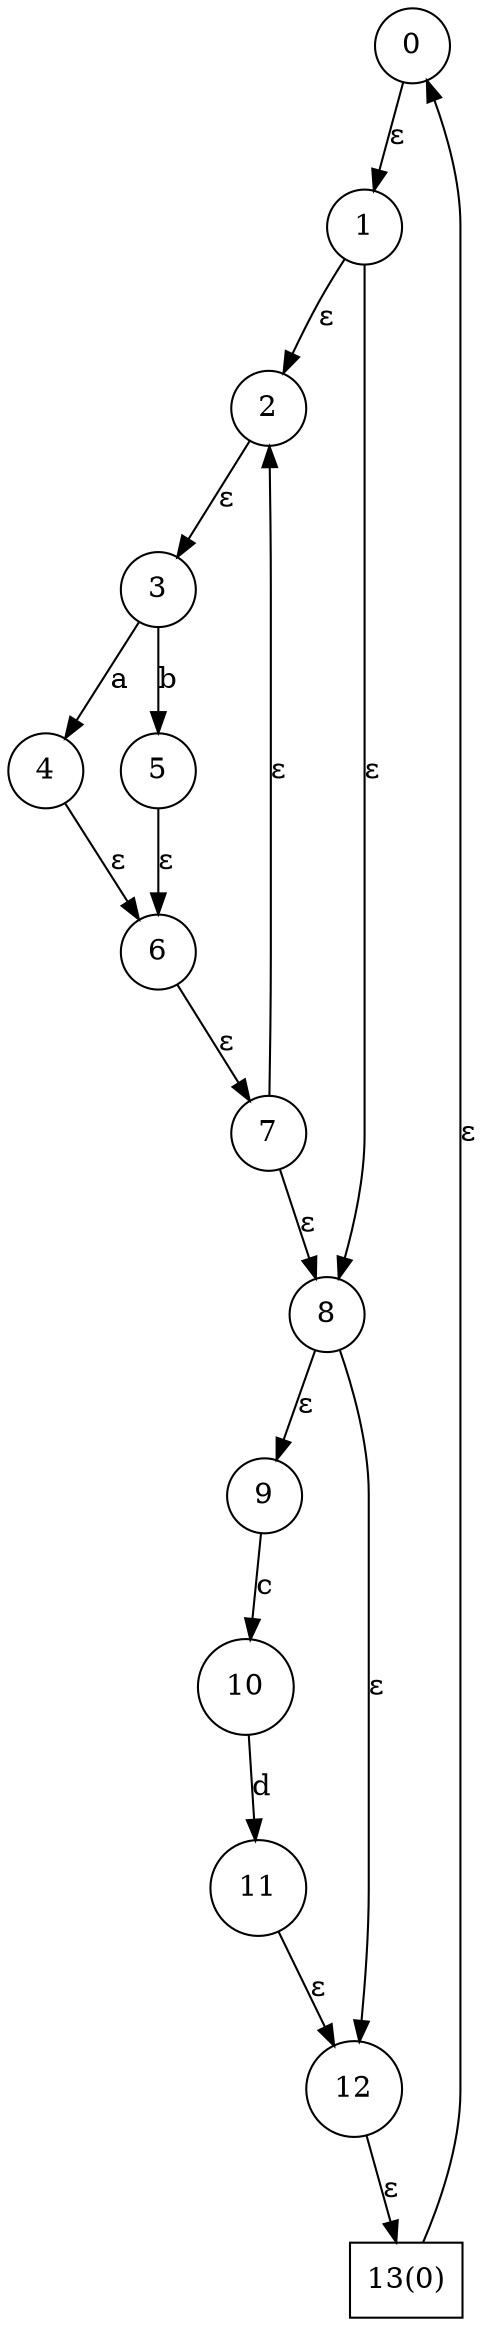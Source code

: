 digraph simple_regex {	0 -> 1[label="ε"]
	1 -> 2[label="ε"]
	1 -> 8[label="ε"]
	2 -> 3[label="ε"]
	3 -> 4[label="a"]
	3 -> 5[label="b"]
	4 -> 6[label="ε"]
	5 -> 6[label="ε"]
	6 -> 7[label="ε"]
	7 -> 2[label="ε"]
	7 -> 8[label="ε"]
	8 -> 9[label="ε"]
	8 -> 12[label="ε"]
	9 -> 10[label="c"]
	10 -> 11[label="d"]
	11 -> 12[label="ε"]
	12 -> 13[label="ε"]
	13 -> 0[label="ε"]0[shape=circle,label=0]
1[shape=circle,label=1]
2[shape=circle,label=2]
3[shape=circle,label=3]
4[shape=circle,label=4]
5[shape=circle,label=5]
6[shape=circle,label=6]
7[shape=circle,label=7]
8[shape=circle,label=8]
9[shape=circle,label=9]
10[shape=circle,label=10]
11[shape=circle,label=11]
12[shape=circle,label=12]
13[shape=box,label="13(0)"]}
